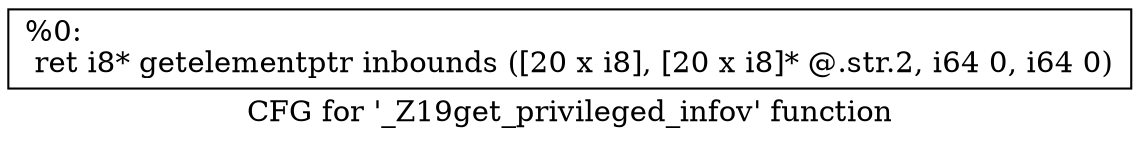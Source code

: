 digraph "CFG for '_Z19get_privileged_infov' function" {
	label="CFG for '_Z19get_privileged_infov' function";

	Node0x976ba0 [shape=record,label="{%0:\l  ret i8* getelementptr inbounds ([20 x i8], [20 x i8]* @.str.2, i64 0, i64 0)\l}"];
}
